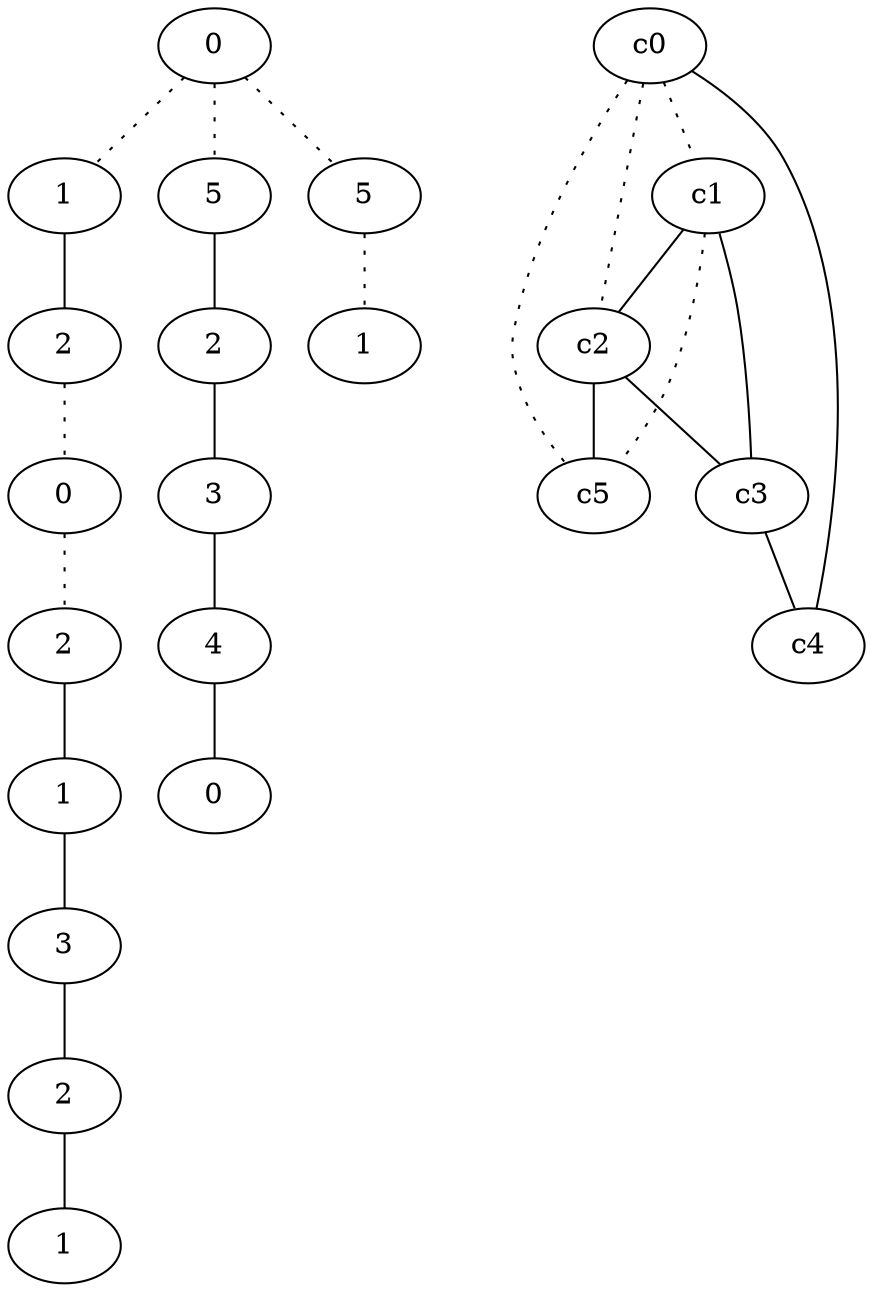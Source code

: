 graph {
a0[label=0];
a1[label=1];
a2[label=2];
a3[label=0];
a4[label=2];
a5[label=1];
a6[label=3];
a7[label=2];
a8[label=1];
a9[label=5];
a10[label=2];
a11[label=3];
a12[label=4];
a13[label=0];
a14[label=5];
a15[label=1];
a0 -- a1 [style=dotted];
a0 -- a9 [style=dotted];
a0 -- a14 [style=dotted];
a1 -- a2;
a2 -- a3 [style=dotted];
a3 -- a4 [style=dotted];
a4 -- a5;
a5 -- a6;
a6 -- a7;
a7 -- a8;
a9 -- a10;
a10 -- a11;
a11 -- a12;
a12 -- a13;
a14 -- a15 [style=dotted];
c0 -- c1 [style=dotted];
c0 -- c2 [style=dotted];
c0 -- c4;
c0 -- c5 [style=dotted];
c1 -- c2;
c1 -- c3;
c1 -- c5 [style=dotted];
c2 -- c3;
c2 -- c5;
c3 -- c4;
}
